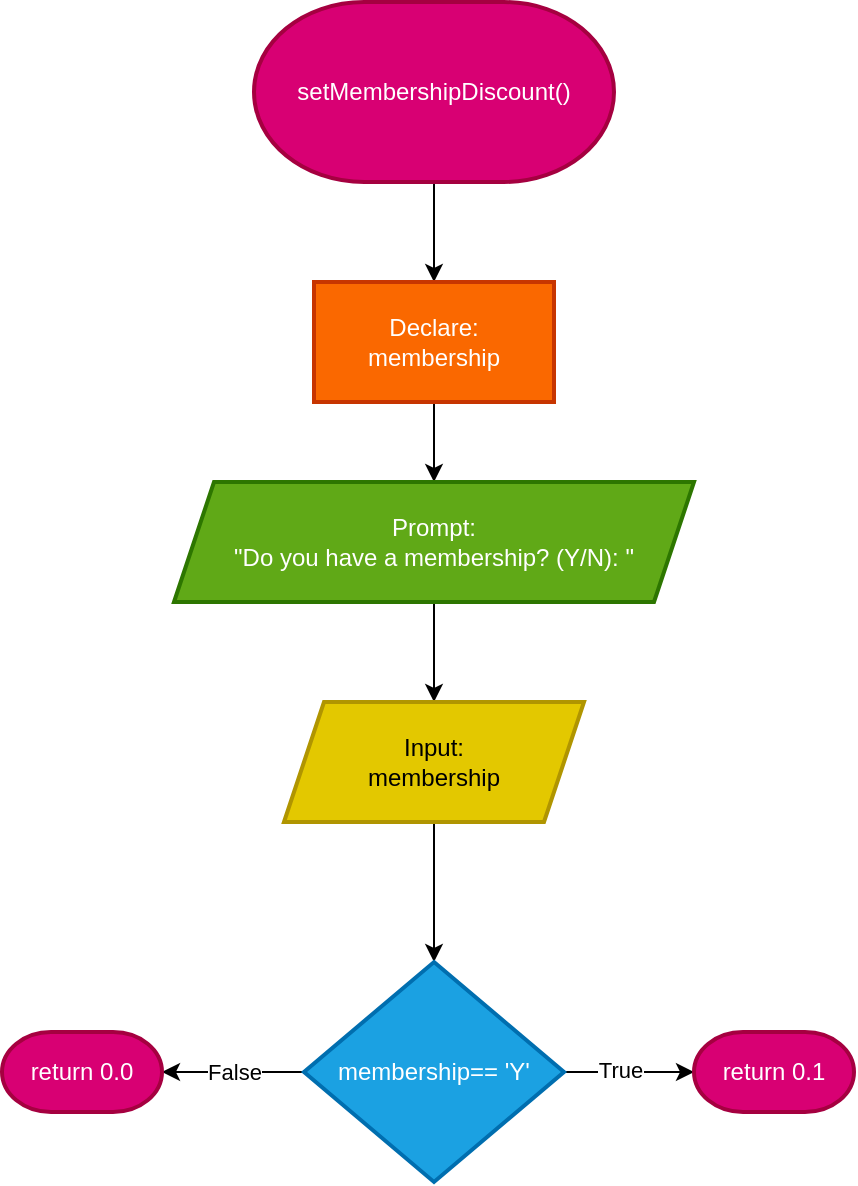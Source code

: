 <mxfile version="27.0.9">
  <diagram name="Page-1" id="wWm3oFifaIzlCJxBvwEI">
    <mxGraphModel dx="731" dy="507" grid="1" gridSize="10" guides="1" tooltips="1" connect="1" arrows="1" fold="1" page="1" pageScale="1" pageWidth="850" pageHeight="1100" math="0" shadow="0">
      <root>
        <mxCell id="0" />
        <mxCell id="1" parent="0" />
        <mxCell id="loMx2dHr52xI0PEySTr8-5" value="" style="edgeStyle=orthogonalEdgeStyle;rounded=0;orthogonalLoop=1;jettySize=auto;html=1;" edge="1" parent="1" source="loMx2dHr52xI0PEySTr8-1" target="loMx2dHr52xI0PEySTr8-4">
          <mxGeometry relative="1" as="geometry" />
        </mxCell>
        <mxCell id="loMx2dHr52xI0PEySTr8-1" value="setMembershipDiscount()" style="strokeWidth=2;html=1;shape=mxgraph.flowchart.terminator;whiteSpace=wrap;fillColor=#d80073;fontColor=#ffffff;strokeColor=#A50040;" vertex="1" parent="1">
          <mxGeometry x="160" y="60" width="180" height="90" as="geometry" />
        </mxCell>
        <mxCell id="loMx2dHr52xI0PEySTr8-7" value="" style="edgeStyle=orthogonalEdgeStyle;rounded=0;orthogonalLoop=1;jettySize=auto;html=1;" edge="1" parent="1" source="loMx2dHr52xI0PEySTr8-4" target="loMx2dHr52xI0PEySTr8-6">
          <mxGeometry relative="1" as="geometry" />
        </mxCell>
        <mxCell id="loMx2dHr52xI0PEySTr8-4" value="Declare:&lt;div&gt;membership&lt;/div&gt;" style="whiteSpace=wrap;html=1;strokeWidth=2;fillColor=#fa6800;fontColor=#FFFFFF;strokeColor=#C73500;" vertex="1" parent="1">
          <mxGeometry x="190" y="200" width="120" height="60" as="geometry" />
        </mxCell>
        <mxCell id="loMx2dHr52xI0PEySTr8-11" value="" style="edgeStyle=orthogonalEdgeStyle;rounded=0;orthogonalLoop=1;jettySize=auto;html=1;" edge="1" parent="1" source="loMx2dHr52xI0PEySTr8-6" target="loMx2dHr52xI0PEySTr8-10">
          <mxGeometry relative="1" as="geometry" />
        </mxCell>
        <mxCell id="loMx2dHr52xI0PEySTr8-6" value="Prompt:&lt;div&gt;&quot;Do you have a membership? (Y/N): &quot;&lt;/div&gt;" style="shape=parallelogram;perimeter=parallelogramPerimeter;whiteSpace=wrap;html=1;fixedSize=1;fillColor=#60a917;strokeColor=#2D7600;fontColor=#ffffff;strokeWidth=2;" vertex="1" parent="1">
          <mxGeometry x="120" y="300" width="260" height="60" as="geometry" />
        </mxCell>
        <mxCell id="loMx2dHr52xI0PEySTr8-13" value="" style="edgeStyle=orthogonalEdgeStyle;rounded=0;orthogonalLoop=1;jettySize=auto;html=1;" edge="1" parent="1" source="loMx2dHr52xI0PEySTr8-10" target="loMx2dHr52xI0PEySTr8-12">
          <mxGeometry relative="1" as="geometry" />
        </mxCell>
        <mxCell id="loMx2dHr52xI0PEySTr8-10" value="Input:&lt;div&gt;membership&lt;/div&gt;" style="shape=parallelogram;perimeter=parallelogramPerimeter;whiteSpace=wrap;html=1;fixedSize=1;fillColor=#E3C800;strokeColor=#B09500;fontColor=default;strokeWidth=2;align=center;verticalAlign=middle;fontFamily=Helvetica;fontSize=12;" vertex="1" parent="1">
          <mxGeometry x="175" y="410" width="150" height="60" as="geometry" />
        </mxCell>
        <mxCell id="loMx2dHr52xI0PEySTr8-15" value="" style="edgeStyle=orthogonalEdgeStyle;rounded=0;orthogonalLoop=1;jettySize=auto;html=1;" edge="1" parent="1" source="loMx2dHr52xI0PEySTr8-12" target="loMx2dHr52xI0PEySTr8-14">
          <mxGeometry relative="1" as="geometry" />
        </mxCell>
        <mxCell id="loMx2dHr52xI0PEySTr8-16" value="True" style="edgeLabel;html=1;align=center;verticalAlign=middle;resizable=0;points=[];" vertex="1" connectable="0" parent="loMx2dHr52xI0PEySTr8-15">
          <mxGeometry x="-0.139" y="-1" relative="1" as="geometry">
            <mxPoint y="-2" as="offset" />
          </mxGeometry>
        </mxCell>
        <mxCell id="loMx2dHr52xI0PEySTr8-18" value="" style="edgeStyle=orthogonalEdgeStyle;rounded=0;orthogonalLoop=1;jettySize=auto;html=1;" edge="1" parent="1" source="loMx2dHr52xI0PEySTr8-12" target="loMx2dHr52xI0PEySTr8-17">
          <mxGeometry relative="1" as="geometry" />
        </mxCell>
        <mxCell id="loMx2dHr52xI0PEySTr8-19" value="False" style="edgeLabel;html=1;align=center;verticalAlign=middle;resizable=0;points=[];" vertex="1" connectable="0" parent="loMx2dHr52xI0PEySTr8-18">
          <mxGeometry x="0.107" relative="1" as="geometry">
            <mxPoint x="4" as="offset" />
          </mxGeometry>
        </mxCell>
        <mxCell id="loMx2dHr52xI0PEySTr8-12" value="membership== &#39;Y&#39;" style="rhombus;whiteSpace=wrap;html=1;fillColor=#1ba1e2;strokeColor=#006EAF;strokeWidth=2;fontColor=#ffffff;" vertex="1" parent="1">
          <mxGeometry x="185" y="540" width="130" height="110" as="geometry" />
        </mxCell>
        <mxCell id="loMx2dHr52xI0PEySTr8-14" value="return 0.1" style="strokeWidth=2;html=1;shape=mxgraph.flowchart.terminator;whiteSpace=wrap;fillColor=#d80073;fontColor=#ffffff;strokeColor=#A50040;" vertex="1" parent="1">
          <mxGeometry x="380" y="575" width="80" height="40" as="geometry" />
        </mxCell>
        <mxCell id="loMx2dHr52xI0PEySTr8-17" value="return 0.0" style="strokeWidth=2;html=1;shape=mxgraph.flowchart.terminator;whiteSpace=wrap;fillColor=#d80073;fontColor=#ffffff;strokeColor=#A50040;" vertex="1" parent="1">
          <mxGeometry x="34" y="575" width="80" height="40" as="geometry" />
        </mxCell>
      </root>
    </mxGraphModel>
  </diagram>
</mxfile>
